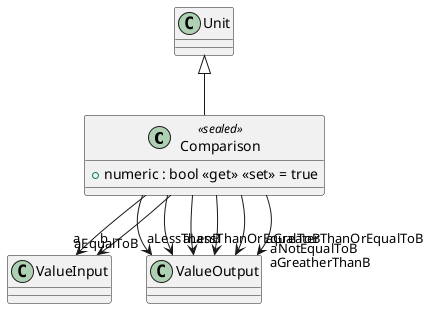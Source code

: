 @startuml
class Comparison <<sealed>> {
    + numeric : bool <<get>> <<set>> = true
}
Unit <|-- Comparison
Comparison --> "a" ValueInput
Comparison --> "b" ValueInput
Comparison --> "aLessThanB" ValueOutput
Comparison --> "aLessThanOrEqualToB" ValueOutput
Comparison --> "aEqualToB" ValueOutput
Comparison --> "aNotEqualToB" ValueOutput
Comparison --> "aGreaterThanOrEqualToB" ValueOutput
Comparison --> "aGreatherThanB" ValueOutput
@enduml
